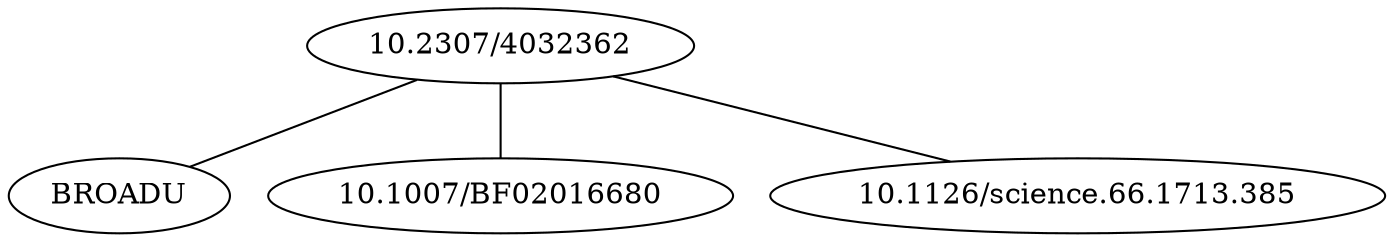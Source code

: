 strict graph mind_map279 {
	"10.2307/4032362" -- BROADU
	"10.2307/4032362" -- "10.1007/BF02016680"
	"10.2307/4032362" -- "10.1126/science.66.1713.385"
}
